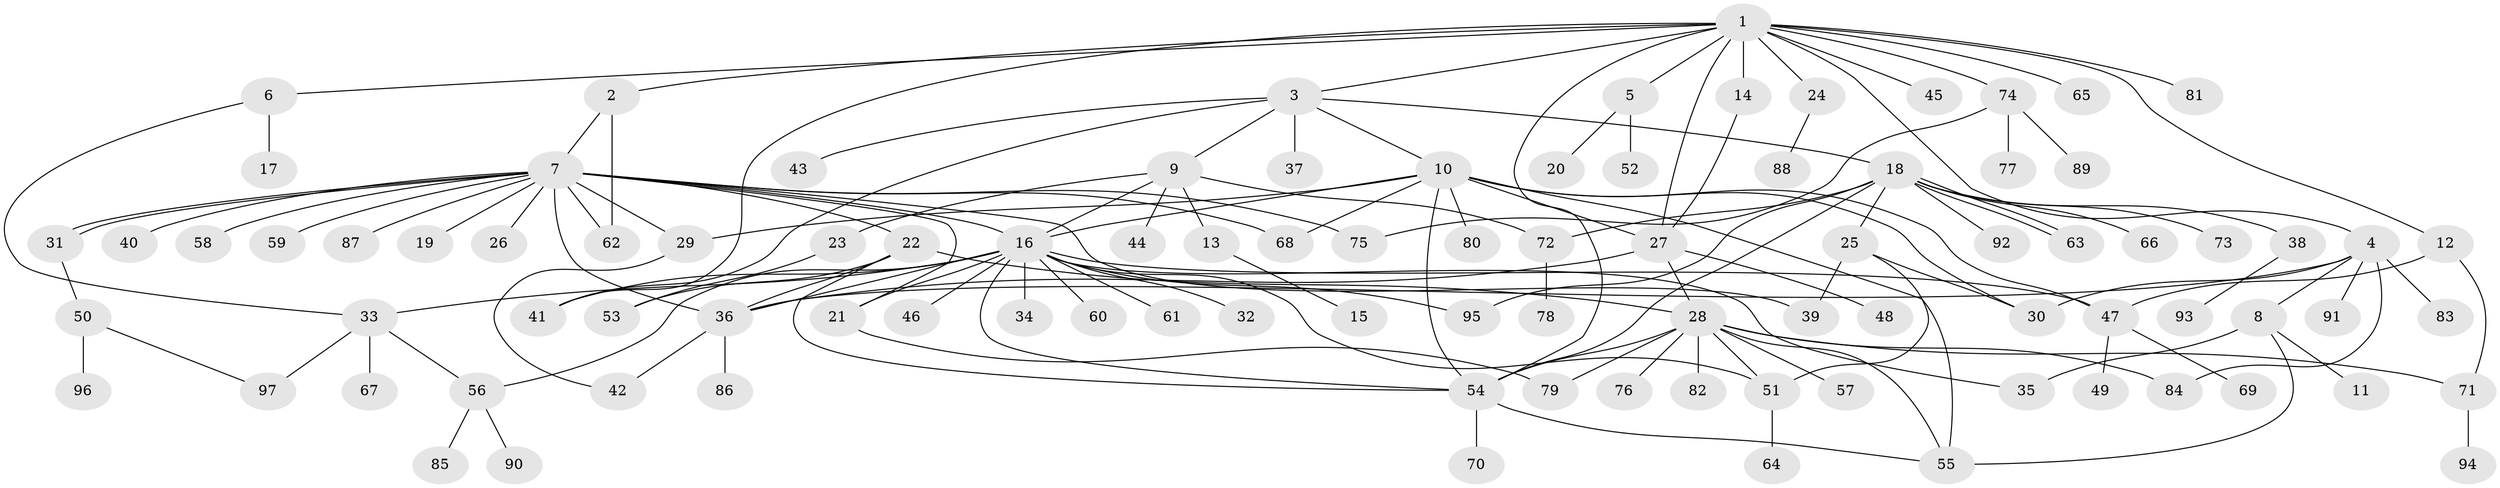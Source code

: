 // Generated by graph-tools (version 1.1) at 2025/01/03/09/25 03:01:48]
// undirected, 97 vertices, 140 edges
graph export_dot {
graph [start="1"]
  node [color=gray90,style=filled];
  1;
  2;
  3;
  4;
  5;
  6;
  7;
  8;
  9;
  10;
  11;
  12;
  13;
  14;
  15;
  16;
  17;
  18;
  19;
  20;
  21;
  22;
  23;
  24;
  25;
  26;
  27;
  28;
  29;
  30;
  31;
  32;
  33;
  34;
  35;
  36;
  37;
  38;
  39;
  40;
  41;
  42;
  43;
  44;
  45;
  46;
  47;
  48;
  49;
  50;
  51;
  52;
  53;
  54;
  55;
  56;
  57;
  58;
  59;
  60;
  61;
  62;
  63;
  64;
  65;
  66;
  67;
  68;
  69;
  70;
  71;
  72;
  73;
  74;
  75;
  76;
  77;
  78;
  79;
  80;
  81;
  82;
  83;
  84;
  85;
  86;
  87;
  88;
  89;
  90;
  91;
  92;
  93;
  94;
  95;
  96;
  97;
  1 -- 2;
  1 -- 3;
  1 -- 4;
  1 -- 5;
  1 -- 6;
  1 -- 12;
  1 -- 14;
  1 -- 24;
  1 -- 27;
  1 -- 41;
  1 -- 45;
  1 -- 54;
  1 -- 65;
  1 -- 74;
  1 -- 81;
  2 -- 7;
  2 -- 62;
  3 -- 9;
  3 -- 10;
  3 -- 18;
  3 -- 37;
  3 -- 41;
  3 -- 43;
  4 -- 8;
  4 -- 30;
  4 -- 36;
  4 -- 83;
  4 -- 84;
  4 -- 91;
  5 -- 20;
  5 -- 52;
  6 -- 17;
  6 -- 33;
  7 -- 16;
  7 -- 19;
  7 -- 21;
  7 -- 22;
  7 -- 26;
  7 -- 29;
  7 -- 31;
  7 -- 31;
  7 -- 36;
  7 -- 39;
  7 -- 40;
  7 -- 58;
  7 -- 59;
  7 -- 62;
  7 -- 68;
  7 -- 75;
  7 -- 87;
  8 -- 11;
  8 -- 35;
  8 -- 55;
  9 -- 13;
  9 -- 16;
  9 -- 23;
  9 -- 44;
  9 -- 72;
  10 -- 16;
  10 -- 27;
  10 -- 29;
  10 -- 30;
  10 -- 47;
  10 -- 54;
  10 -- 55;
  10 -- 68;
  10 -- 80;
  12 -- 47;
  12 -- 71;
  13 -- 15;
  14 -- 27;
  16 -- 21;
  16 -- 32;
  16 -- 33;
  16 -- 34;
  16 -- 35;
  16 -- 36;
  16 -- 41;
  16 -- 46;
  16 -- 47;
  16 -- 51;
  16 -- 54;
  16 -- 56;
  16 -- 60;
  16 -- 61;
  16 -- 95;
  18 -- 25;
  18 -- 38;
  18 -- 54;
  18 -- 63;
  18 -- 63;
  18 -- 66;
  18 -- 72;
  18 -- 73;
  18 -- 92;
  18 -- 95;
  21 -- 79;
  22 -- 28;
  22 -- 36;
  22 -- 53;
  22 -- 54;
  23 -- 53;
  24 -- 88;
  25 -- 30;
  25 -- 39;
  25 -- 51;
  27 -- 28;
  27 -- 36;
  27 -- 48;
  28 -- 51;
  28 -- 54;
  28 -- 55;
  28 -- 57;
  28 -- 71;
  28 -- 76;
  28 -- 79;
  28 -- 82;
  28 -- 84;
  29 -- 42;
  31 -- 50;
  33 -- 56;
  33 -- 67;
  33 -- 97;
  36 -- 42;
  36 -- 86;
  38 -- 93;
  47 -- 49;
  47 -- 69;
  50 -- 96;
  50 -- 97;
  51 -- 64;
  54 -- 55;
  54 -- 70;
  56 -- 85;
  56 -- 90;
  71 -- 94;
  72 -- 78;
  74 -- 75;
  74 -- 77;
  74 -- 89;
}
